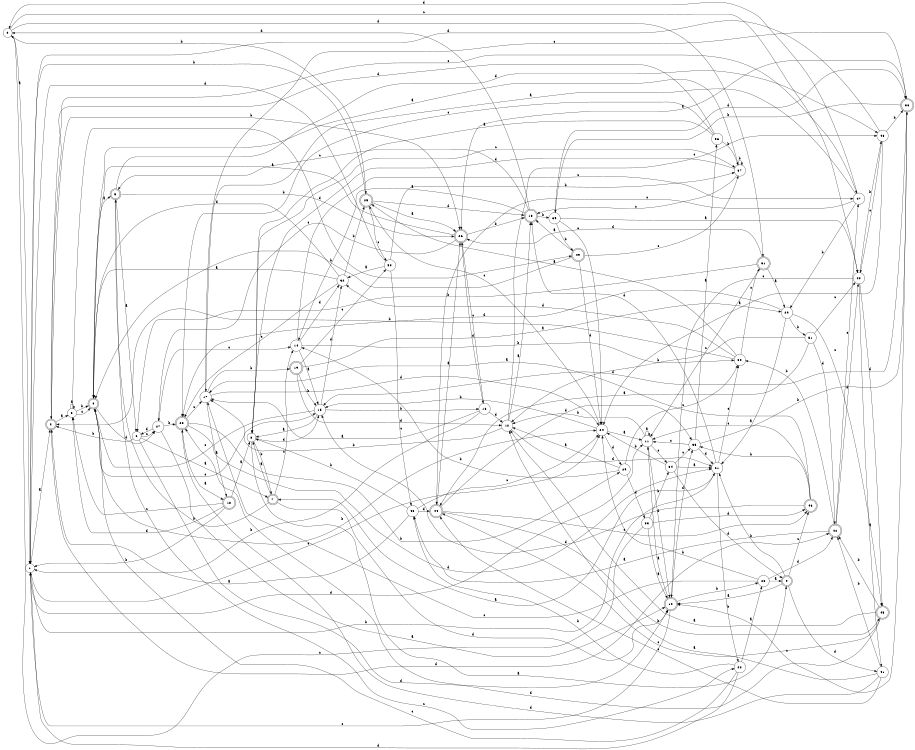 digraph n42_3 {
__start0 [label="" shape="none"];

rankdir=LR;
size="8,5";

s0 [style="filled", color="black", fillcolor="white" shape="circle", label="0"];
s1 [style="filled", color="black", fillcolor="white" shape="circle", label="1"];
s2 [style="rounded,filled", color="black", fillcolor="white" shape="doublecircle", label="2"];
s3 [style="filled", color="black", fillcolor="white" shape="circle", label="3"];
s4 [style="rounded,filled", color="black", fillcolor="white" shape="doublecircle", label="4"];
s5 [style="rounded,filled", color="black", fillcolor="white" shape="doublecircle", label="5"];
s6 [style="filled", color="black", fillcolor="white" shape="circle", label="6"];
s7 [style="rounded,filled", color="black", fillcolor="white" shape="doublecircle", label="7"];
s8 [style="filled", color="black", fillcolor="white" shape="circle", label="8"];
s9 [style="rounded,filled", color="black", fillcolor="white" shape="doublecircle", label="9"];
s10 [style="rounded,filled", color="black", fillcolor="white" shape="doublecircle", label="10"];
s11 [style="filled", color="black", fillcolor="white" shape="circle", label="11"];
s12 [style="filled", color="black", fillcolor="white" shape="circle", label="12"];
s13 [style="rounded,filled", color="black", fillcolor="white" shape="doublecircle", label="13"];
s14 [style="filled", color="black", fillcolor="white" shape="circle", label="14"];
s15 [style="filled", color="black", fillcolor="white" shape="circle", label="15"];
s16 [style="filled", color="black", fillcolor="white" shape="circle", label="16"];
s17 [style="filled", color="black", fillcolor="white" shape="circle", label="17"];
s18 [style="rounded,filled", color="black", fillcolor="white" shape="doublecircle", label="18"];
s19 [style="rounded,filled", color="black", fillcolor="white" shape="doublecircle", label="19"];
s20 [style="filled", color="black", fillcolor="white" shape="circle", label="20"];
s21 [style="filled", color="black", fillcolor="white" shape="circle", label="21"];
s22 [style="filled", color="black", fillcolor="white" shape="circle", label="22"];
s23 [style="filled", color="black", fillcolor="white" shape="circle", label="23"];
s24 [style="filled", color="black", fillcolor="white" shape="circle", label="24"];
s25 [style="rounded,filled", color="black", fillcolor="white" shape="doublecircle", label="25"];
s26 [style="rounded,filled", color="black", fillcolor="white" shape="doublecircle", label="26"];
s27 [style="filled", color="black", fillcolor="white" shape="circle", label="27"];
s28 [style="rounded,filled", color="black", fillcolor="white" shape="doublecircle", label="28"];
s29 [style="filled", color="black", fillcolor="white" shape="circle", label="29"];
s30 [style="filled", color="black", fillcolor="white" shape="circle", label="30"];
s31 [style="rounded,filled", color="black", fillcolor="white" shape="doublecircle", label="31"];
s32 [style="filled", color="black", fillcolor="white" shape="circle", label="32"];
s33 [style="filled", color="black", fillcolor="white" shape="circle", label="33"];
s34 [style="filled", color="black", fillcolor="white" shape="circle", label="34"];
s35 [style="filled", color="black", fillcolor="white" shape="circle", label="35"];
s36 [style="filled", color="black", fillcolor="white" shape="circle", label="36"];
s37 [style="filled", color="black", fillcolor="white" shape="circle", label="37"];
s38 [style="rounded,filled", color="black", fillcolor="white" shape="doublecircle", label="38"];
s39 [style="filled", color="black", fillcolor="white" shape="circle", label="39"];
s40 [style="filled", color="black", fillcolor="white" shape="circle", label="40"];
s41 [style="filled", color="black", fillcolor="white" shape="circle", label="41"];
s42 [style="rounded,filled", color="black", fillcolor="white" shape="doublecircle", label="42"];
s43 [style="filled", color="black", fillcolor="white" shape="circle", label="43"];
s44 [style="rounded,filled", color="black", fillcolor="white" shape="doublecircle", label="44"];
s45 [style="rounded,filled", color="black", fillcolor="white" shape="doublecircle", label="45"];
s46 [style="rounded,filled", color="black", fillcolor="white" shape="doublecircle", label="46"];
s47 [style="filled", color="black", fillcolor="white" shape="circle", label="47"];
s48 [style="filled", color="black", fillcolor="white" shape="circle", label="48"];
s49 [style="rounded,filled", color="black", fillcolor="white" shape="doublecircle", label="49"];
s50 [style="filled", color="black", fillcolor="white" shape="circle", label="50"];
s51 [style="filled", color="black", fillcolor="white" shape="circle", label="51"];
s0 -> s1 [label="a"];
s0 -> s25 [label="b"];
s0 -> s40 [label="c"];
s0 -> s31 [label="d"];
s1 -> s2 [label="a"];
s1 -> s21 [label="b"];
s1 -> s24 [label="c"];
s1 -> s11 [label="d"];
s2 -> s3 [label="a"];
s2 -> s26 [label="b"];
s2 -> s47 [label="c"];
s2 -> s42 [label="d"];
s3 -> s3 [label="a"];
s3 -> s4 [label="b"];
s3 -> s4 [label="c"];
s3 -> s49 [label="d"];
s4 -> s5 [label="a"];
s4 -> s24 [label="b"];
s4 -> s15 [label="c"];
s4 -> s27 [label="d"];
s5 -> s6 [label="a"];
s5 -> s26 [label="b"];
s5 -> s22 [label="c"];
s5 -> s48 [label="d"];
s6 -> s7 [label="a"];
s6 -> s2 [label="b"];
s6 -> s27 [label="c"];
s6 -> s10 [label="d"];
s7 -> s8 [label="a"];
s7 -> s5 [label="b"];
s7 -> s14 [label="c"];
s7 -> s10 [label="d"];
s8 -> s9 [label="a"];
s8 -> s7 [label="b"];
s8 -> s37 [label="c"];
s8 -> s15 [label="d"];
s9 -> s10 [label="a"];
s9 -> s21 [label="b"];
s9 -> s46 [label="c"];
s9 -> s41 [label="d"];
s10 -> s11 [label="a"];
s10 -> s23 [label="b"];
s10 -> s1 [label="c"];
s10 -> s35 [label="d"];
s11 -> s11 [label="a"];
s11 -> s12 [label="b"];
s11 -> s34 [label="c"];
s11 -> s10 [label="d"];
s12 -> s13 [label="a"];
s12 -> s17 [label="b"];
s12 -> s48 [label="c"];
s12 -> s21 [label="d"];
s13 -> s14 [label="a"];
s13 -> s39 [label="b"];
s13 -> s5 [label="c"];
s13 -> s0 [label="d"];
s14 -> s15 [label="a"];
s14 -> s30 [label="b"];
s14 -> s47 [label="c"];
s14 -> s32 [label="d"];
s15 -> s8 [label="a"];
s15 -> s16 [label="b"];
s15 -> s4 [label="c"];
s15 -> s32 [label="d"];
s16 -> s17 [label="a"];
s16 -> s1 [label="b"];
s16 -> s26 [label="c"];
s16 -> s12 [label="d"];
s17 -> s18 [label="a"];
s17 -> s19 [label="b"];
s17 -> s38 [label="c"];
s17 -> s24 [label="d"];
s18 -> s8 [label="a"];
s18 -> s1 [label="b"];
s18 -> s3 [label="c"];
s18 -> s3 [label="d"];
s19 -> s20 [label="a"];
s19 -> s15 [label="b"];
s19 -> s50 [label="c"];
s19 -> s12 [label="d"];
s20 -> s21 [label="a"];
s20 -> s51 [label="b"];
s20 -> s45 [label="c"];
s20 -> s28 [label="d"];
s21 -> s7 [label="a"];
s21 -> s22 [label="b"];
s21 -> s30 [label="c"];
s21 -> s13 [label="d"];
s22 -> s23 [label="a"];
s22 -> s43 [label="b"];
s22 -> s4 [label="c"];
s22 -> s1 [label="d"];
s23 -> s9 [label="a"];
s23 -> s24 [label="b"];
s23 -> s17 [label="c"];
s23 -> s42 [label="d"];
s24 -> s11 [label="a"];
s24 -> s15 [label="b"];
s24 -> s25 [label="c"];
s24 -> s29 [label="d"];
s25 -> s26 [label="a"];
s25 -> s1 [label="b"];
s25 -> s50 [label="c"];
s25 -> s13 [label="d"];
s26 -> s4 [label="a"];
s26 -> s13 [label="b"];
s26 -> s27 [label="c"];
s26 -> s16 [label="d"];
s27 -> s10 [label="a"];
s27 -> s28 [label="b"];
s27 -> s14 [label="c"];
s27 -> s6 [label="d"];
s28 -> s18 [label="a"];
s28 -> s29 [label="b"];
s28 -> s17 [label="c"];
s28 -> s21 [label="d"];
s29 -> s12 [label="a"];
s29 -> s14 [label="b"];
s29 -> s30 [label="c"];
s29 -> s33 [label="d"];
s30 -> s25 [label="a"];
s30 -> s2 [label="b"];
s30 -> s31 [label="c"];
s30 -> s32 [label="d"];
s31 -> s20 [label="a"];
s31 -> s6 [label="b"];
s31 -> s11 [label="c"];
s31 -> s26 [label="d"];
s32 -> s4 [label="a"];
s32 -> s25 [label="b"];
s32 -> s28 [label="c"];
s32 -> s4 [label="d"];
s33 -> s10 [label="a"];
s33 -> s34 [label="b"];
s33 -> s0 [label="c"];
s33 -> s46 [label="d"];
s34 -> s21 [label="a"];
s34 -> s24 [label="b"];
s34 -> s35 [label="c"];
s34 -> s9 [label="d"];
s35 -> s36 [label="a"];
s35 -> s38 [label="b"];
s35 -> s11 [label="c"];
s35 -> s21 [label="d"];
s36 -> s8 [label="a"];
s36 -> s37 [label="b"];
s36 -> s28 [label="c"];
s36 -> s2 [label="d"];
s37 -> s4 [label="a"];
s37 -> s37 [label="b"];
s37 -> s13 [label="c"];
s37 -> s8 [label="d"];
s38 -> s26 [label="a"];
s38 -> s39 [label="b"];
s38 -> s10 [label="c"];
s38 -> s15 [label="d"];
s39 -> s40 [label="a"];
s39 -> s49 [label="b"];
s39 -> s24 [label="c"];
s39 -> s38 [label="d"];
s40 -> s41 [label="a"];
s40 -> s48 [label="b"];
s40 -> s10 [label="c"];
s40 -> s45 [label="d"];
s41 -> s12 [label="a"];
s41 -> s42 [label="b"];
s41 -> s44 [label="c"];
s41 -> s28 [label="d"];
s42 -> s43 [label="a"];
s42 -> s30 [label="b"];
s42 -> s47 [label="c"];
s42 -> s40 [label="d"];
s43 -> s2 [label="a"];
s43 -> s8 [label="b"];
s43 -> s24 [label="c"];
s43 -> s44 [label="d"];
s44 -> s26 [label="a"];
s44 -> s45 [label="b"];
s44 -> s46 [label="c"];
s44 -> s35 [label="d"];
s45 -> s12 [label="a"];
s45 -> s42 [label="b"];
s45 -> s44 [label="c"];
s45 -> s28 [label="d"];
s46 -> s17 [label="a"];
s46 -> s35 [label="b"];
s46 -> s11 [label="c"];
s46 -> s15 [label="d"];
s47 -> s17 [label="a"];
s47 -> s20 [label="b"];
s47 -> s44 [label="c"];
s47 -> s0 [label="d"];
s48 -> s24 [label="a"];
s48 -> s38 [label="b"];
s48 -> s40 [label="c"];
s48 -> s1 [label="d"];
s49 -> s13 [label="a"];
s49 -> s4 [label="b"];
s49 -> s37 [label="c"];
s49 -> s24 [label="d"];
s50 -> s32 [label="a"];
s50 -> s37 [label="b"];
s50 -> s43 [label="c"];
s50 -> s1 [label="d"];
s51 -> s44 [label="a"];
s51 -> s12 [label="b"];
s51 -> s40 [label="c"];
s51 -> s42 [label="d"];

}